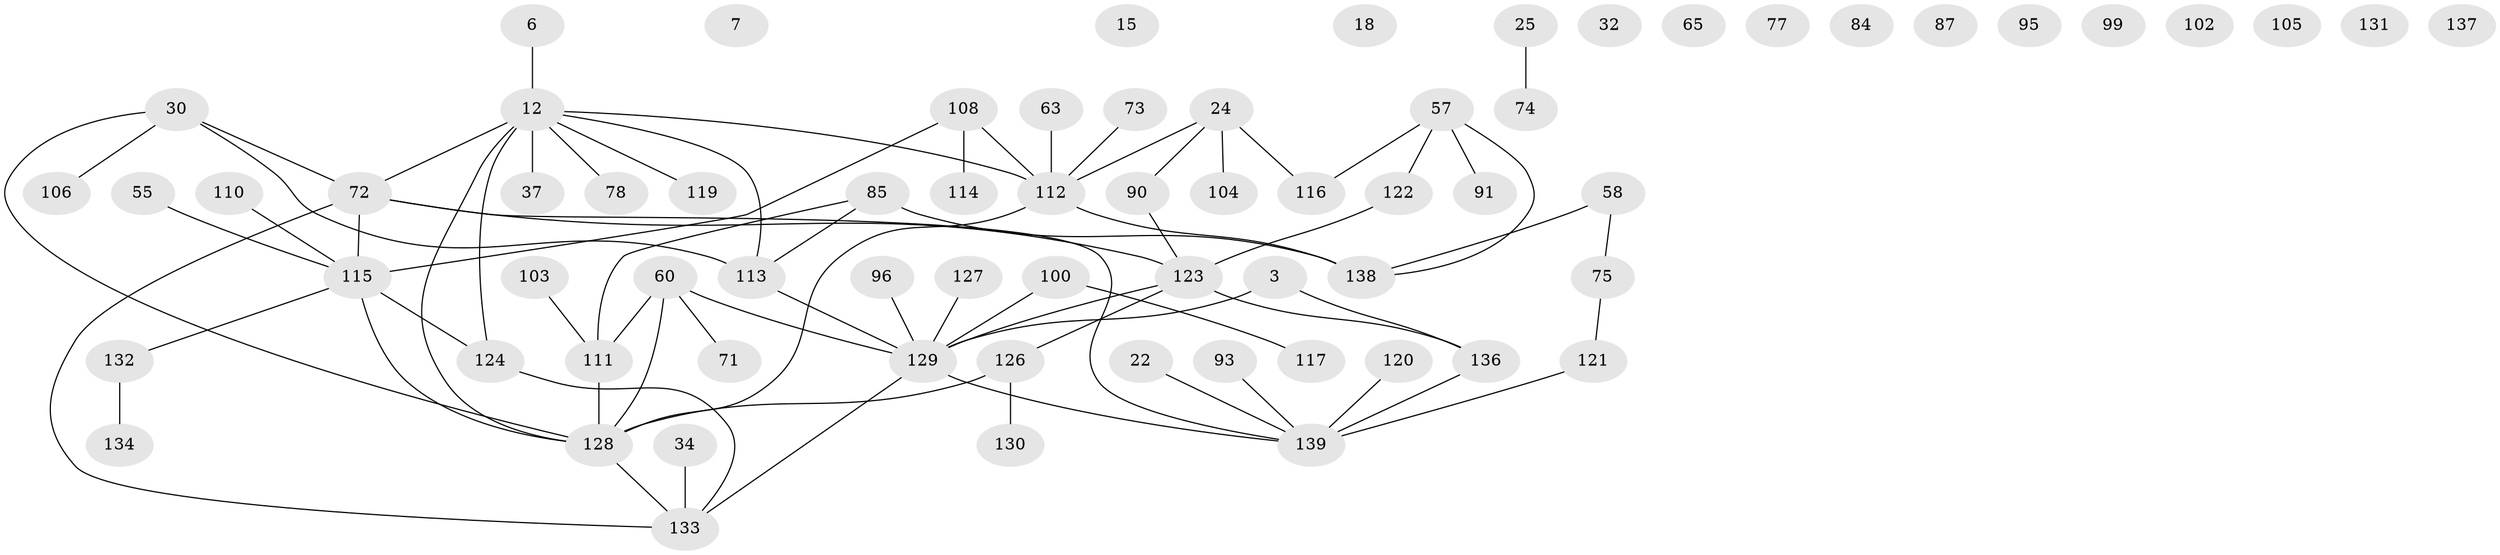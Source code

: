// original degree distribution, {1: 0.26618705035971224, 5: 0.04316546762589928, 2: 0.23741007194244604, 0: 0.10071942446043165, 3: 0.17266187050359713, 9: 0.007194244604316547, 4: 0.1366906474820144, 6: 0.03597122302158273}
// Generated by graph-tools (version 1.1) at 2025/39/03/09/25 04:39:27]
// undirected, 69 vertices, 75 edges
graph export_dot {
graph [start="1"]
  node [color=gray90,style=filled];
  3;
  6;
  7;
  12 [super="+9"];
  15;
  18;
  22;
  24;
  25 [super="+13"];
  30;
  32;
  34;
  37;
  55;
  57;
  58;
  60 [super="+49"];
  63;
  65;
  71;
  72 [super="+17+59"];
  73;
  74;
  75;
  77;
  78;
  84;
  85 [super="+82"];
  87;
  90;
  91;
  93;
  95;
  96;
  99;
  100;
  102;
  103;
  104;
  105;
  106;
  108 [super="+26"];
  110;
  111 [super="+21+46+70"];
  112 [super="+81"];
  113 [super="+28"];
  114;
  115 [super="+98+109"];
  116;
  117;
  119 [super="+20"];
  120;
  121;
  122 [super="+8"];
  123 [super="+62+45+52+69"];
  124 [super="+97"];
  126;
  127;
  128 [super="+61+42+51+23+101+53"];
  129 [super="+92+94+107+5+89+88"];
  130;
  131;
  132 [super="+43"];
  133 [super="+80+118"];
  134;
  136 [super="+29+135"];
  137;
  138 [super="+54+35+86"];
  139 [super="+125"];
  3 -- 129;
  3 -- 136;
  6 -- 12;
  12 -- 37;
  12 -- 72 [weight=2];
  12 -- 78;
  12 -- 119;
  12 -- 113;
  12 -- 112;
  12 -- 124;
  12 -- 128;
  22 -- 139;
  24 -- 90;
  24 -- 104;
  24 -- 116;
  24 -- 112;
  25 -- 74;
  30 -- 106;
  30 -- 72;
  30 -- 113;
  30 -- 128;
  34 -- 133;
  55 -- 115;
  57 -- 91;
  57 -- 116;
  57 -- 122;
  57 -- 138;
  58 -- 75;
  58 -- 138;
  60 -- 71;
  60 -- 111;
  60 -- 129 [weight=3];
  60 -- 128 [weight=2];
  63 -- 112;
  72 -- 123;
  72 -- 133;
  72 -- 139;
  72 -- 115;
  73 -- 112;
  75 -- 121;
  85 -- 111 [weight=2];
  85 -- 113;
  85 -- 138;
  90 -- 123;
  93 -- 139;
  96 -- 129;
  100 -- 117;
  100 -- 129;
  103 -- 111;
  108 -- 114;
  108 -- 112 [weight=2];
  108 -- 115 [weight=2];
  110 -- 115;
  111 -- 128;
  112 -- 138 [weight=2];
  112 -- 128 [weight=2];
  113 -- 129;
  115 -- 124;
  115 -- 128 [weight=2];
  115 -- 132;
  120 -- 139;
  121 -- 139;
  122 -- 123;
  123 -- 126;
  123 -- 129 [weight=2];
  123 -- 136 [weight=2];
  124 -- 133;
  126 -- 130;
  126 -- 128;
  127 -- 129;
  128 -- 133;
  129 -- 139 [weight=2];
  129 -- 133;
  132 -- 134;
  136 -- 139 [weight=3];
}

